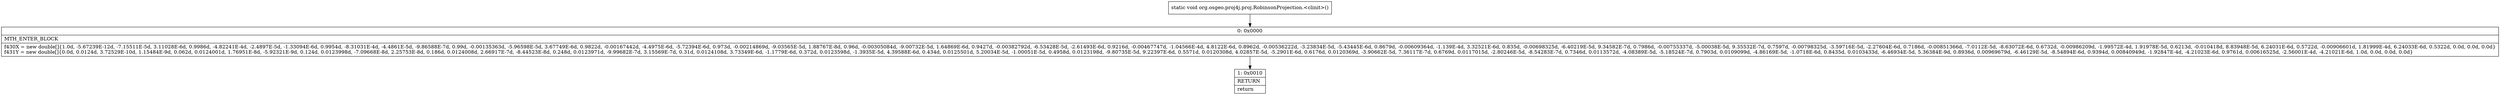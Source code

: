 digraph "CFG fororg.osgeo.proj4j.proj.RobinsonProjection.\<clinit\>()V" {
Node_0 [shape=record,label="{0\:\ 0x0000|MTH_ENTER_BLOCK\l|f430X = new double[]\{1.0d, \-5.67239E\-12d, \-7.15511E\-5d, 3.11028E\-6d, 0.9986d, \-4.82241E\-4d, \-2.4897E\-5d, \-1.33094E\-6d, 0.9954d, \-8.31031E\-4d, \-4.4861E\-5d, \-9.86588E\-7d, 0.99d, \-0.00135363d, \-5.96598E\-5d, 3.67749E\-6d, 0.9822d, \-0.00167442d, \-4.4975E\-6d, \-5.72394E\-6d, 0.973d, \-0.00214869d, \-9.03565E\-5d, 1.88767E\-8d, 0.96d, \-0.00305084d, \-9.00732E\-5d, 1.64869E\-6d, 0.9427d, \-0.00382792d, \-6.53428E\-5d, \-2.61493E\-6d, 0.9216d, \-0.00467747d, \-1.04566E\-4d, 4.8122E\-6d, 0.8962d, \-0.00536222d, \-3.23834E\-5d, \-5.43445E\-6d, 0.8679d, \-0.00609364d, \-1.139E\-4d, 3.32521E\-6d, 0.835d, \-0.00698325d, \-6.40219E\-5d, 9.34582E\-7d, 0.7986d, \-0.00755337d, \-5.00038E\-5d, 9.35532E\-7d, 0.7597d, \-0.00798325d, \-3.59716E\-5d, \-2.27604E\-6d, 0.7186d, \-0.00851366d, \-7.0112E\-5d, \-8.63072E\-6d, 0.6732d, \-0.00986209d, \-1.99572E\-4d, 1.91978E\-5d, 0.6213d, \-0.010418d, 8.83948E\-5d, 6.24031E\-6d, 0.5722d, \-0.00906601d, 1.81999E\-4d, 6.24033E\-6d, 0.5322d, 0.0d, 0.0d, 0.0d\}\lf431Y = new double[]\{0.0d, 0.0124d, 3.72529E\-10d, 1.15484E\-9d, 0.062d, 0.0124001d, 1.76951E\-8d, \-5.92321E\-9d, 0.124d, 0.0123998d, \-7.09668E\-8d, 2.25753E\-8d, 0.186d, 0.0124008d, 2.66917E\-7d, \-8.44523E\-8d, 0.248d, 0.0123971d, \-9.99682E\-7d, 3.15569E\-7d, 0.31d, 0.0124108d, 3.73349E\-6d, \-1.1779E\-6d, 0.372d, 0.0123598d, \-1.3935E\-5d, 4.39588E\-6d, 0.434d, 0.0125501d, 5.20034E\-5d, \-1.00051E\-5d, 0.4958d, 0.0123198d, \-9.80735E\-5d, 9.22397E\-6d, 0.5571d, 0.0120308d, 4.02857E\-5d, \-5.2901E\-6d, 0.6176d, 0.0120369d, \-3.90662E\-5d, 7.36117E\-7d, 0.6769d, 0.0117015d, \-2.80246E\-5d, \-8.54283E\-7d, 0.7346d, 0.0113572d, \-4.08389E\-5d, \-5.18524E\-7d, 0.7903d, 0.0109099d, \-4.86169E\-5d, \-1.0718E\-6d, 0.8435d, 0.0103433d, \-6.46934E\-5d, 5.36384E\-9d, 0.8936d, 0.00969679d, \-6.46129E\-5d, \-8.54894E\-6d, 0.9394d, 0.00840949d, \-1.92847E\-4d, \-4.21023E\-6d, 0.9761d, 0.00616525d, \-2.56001E\-4d, \-4.21021E\-6d, 1.0d, 0.0d, 0.0d, 0.0d\}\l}"];
Node_1 [shape=record,label="{1\:\ 0x0010|RETURN\l|return\l}"];
MethodNode[shape=record,label="{static void org.osgeo.proj4j.proj.RobinsonProjection.\<clinit\>() }"];
MethodNode -> Node_0;
Node_0 -> Node_1;
}

